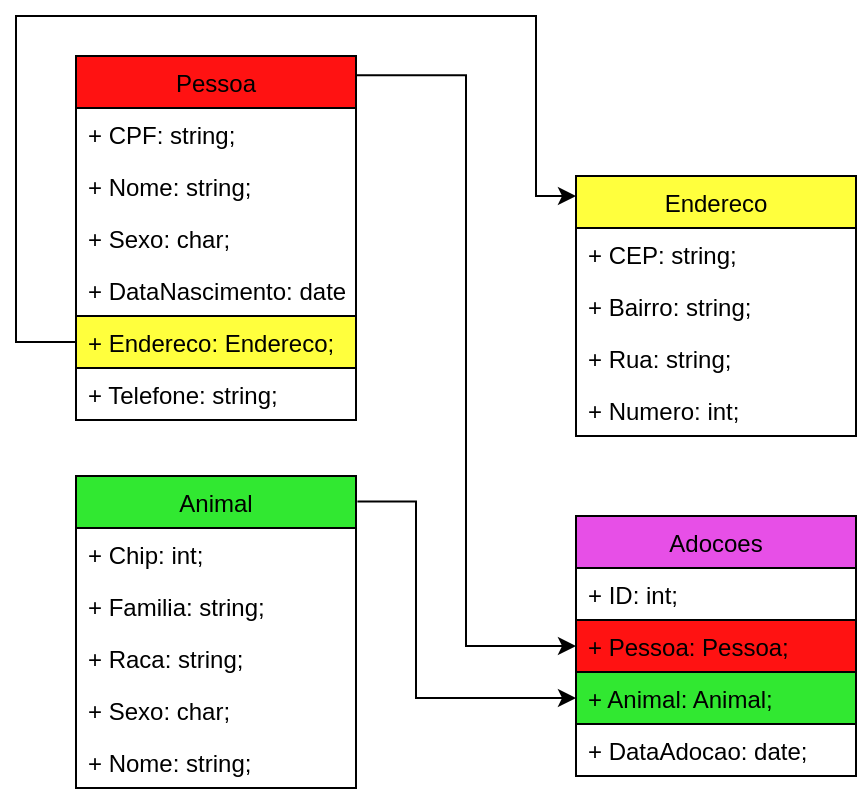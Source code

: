 <mxfile version="20.3.6" type="device"><diagram id="pe8zoy21XuHI59Z9gq83" name="Página-1"><mxGraphModel dx="952" dy="521" grid="1" gridSize="10" guides="1" tooltips="1" connect="1" arrows="1" fold="1" page="1" pageScale="1" pageWidth="827" pageHeight="1169" math="0" shadow="0"><root><mxCell id="0"/><mxCell id="1" parent="0"/><mxCell id="2EOW9FDDW2pZ3uSKbpMw-35" style="edgeStyle=orthogonalEdgeStyle;rounded=0;orthogonalLoop=1;jettySize=auto;html=1;entryX=0;entryY=0.5;entryDx=0;entryDy=0;exitX=0.993;exitY=0.053;exitDx=0;exitDy=0;exitPerimeter=0;" edge="1" parent="1" source="2EOW9FDDW2pZ3uSKbpMw-1" target="2EOW9FDDW2pZ3uSKbpMw-27"><mxGeometry relative="1" as="geometry"/></mxCell><mxCell id="2EOW9FDDW2pZ3uSKbpMw-1" value="Pessoa" style="swimlane;fontStyle=0;childLayout=stackLayout;horizontal=1;startSize=26;fillColor=#FF1212;horizontalStack=0;resizeParent=1;resizeParentMax=0;resizeLast=0;collapsible=1;marginBottom=0;labelBackgroundColor=none;strokeColor=default;fillStyle=solid;" vertex="1" parent="1"><mxGeometry x="150" y="140" width="140" height="182" as="geometry"/></mxCell><mxCell id="2EOW9FDDW2pZ3uSKbpMw-2" value="+ CPF: string;" style="text;strokeColor=none;fillColor=none;align=left;verticalAlign=top;spacingLeft=4;spacingRight=4;overflow=hidden;rotatable=0;points=[[0,0.5],[1,0.5]];portConstraint=eastwest;" vertex="1" parent="2EOW9FDDW2pZ3uSKbpMw-1"><mxGeometry y="26" width="140" height="26" as="geometry"/></mxCell><mxCell id="2EOW9FDDW2pZ3uSKbpMw-3" value="+ Nome: string;" style="text;strokeColor=none;fillColor=none;align=left;verticalAlign=top;spacingLeft=4;spacingRight=4;overflow=hidden;rotatable=0;points=[[0,0.5],[1,0.5]];portConstraint=eastwest;" vertex="1" parent="2EOW9FDDW2pZ3uSKbpMw-1"><mxGeometry y="52" width="140" height="26" as="geometry"/></mxCell><mxCell id="2EOW9FDDW2pZ3uSKbpMw-4" value="+ Sexo: char;" style="text;strokeColor=none;fillColor=none;align=left;verticalAlign=top;spacingLeft=4;spacingRight=4;overflow=hidden;rotatable=0;points=[[0,0.5],[1,0.5]];portConstraint=eastwest;" vertex="1" parent="2EOW9FDDW2pZ3uSKbpMw-1"><mxGeometry y="78" width="140" height="26" as="geometry"/></mxCell><mxCell id="2EOW9FDDW2pZ3uSKbpMw-5" value="+ DataNascimento: date;" style="text;strokeColor=none;fillColor=none;align=left;verticalAlign=top;spacingLeft=4;spacingRight=4;overflow=hidden;rotatable=0;points=[[0,0.5],[1,0.5]];portConstraint=eastwest;" vertex="1" parent="2EOW9FDDW2pZ3uSKbpMw-1"><mxGeometry y="104" width="140" height="26" as="geometry"/></mxCell><mxCell id="2EOW9FDDW2pZ3uSKbpMw-6" value="+ Endereco: Endereco;" style="text;strokeColor=default;fillColor=#FFFF3D;align=left;verticalAlign=top;spacingLeft=4;spacingRight=4;overflow=hidden;rotatable=0;points=[[0,0.5],[1,0.5]];portConstraint=eastwest;" vertex="1" parent="2EOW9FDDW2pZ3uSKbpMw-1"><mxGeometry y="130" width="140" height="26" as="geometry"/></mxCell><mxCell id="2EOW9FDDW2pZ3uSKbpMw-8" value="+ Telefone: string;" style="text;strokeColor=none;fillColor=none;align=left;verticalAlign=top;spacingLeft=4;spacingRight=4;overflow=hidden;rotatable=0;points=[[0,0.5],[1,0.5]];portConstraint=eastwest;" vertex="1" parent="2EOW9FDDW2pZ3uSKbpMw-1"><mxGeometry y="156" width="140" height="26" as="geometry"/></mxCell><mxCell id="2EOW9FDDW2pZ3uSKbpMw-13" value="Endereco" style="swimlane;fontStyle=0;childLayout=stackLayout;horizontal=1;startSize=26;fillColor=#FFFF3D;horizontalStack=0;resizeParent=1;resizeParentMax=0;resizeLast=0;collapsible=1;marginBottom=0;labelBackgroundColor=none;fillStyle=solid;strokeColor=default;" vertex="1" parent="1"><mxGeometry x="400" y="200" width="140" height="130" as="geometry"/></mxCell><mxCell id="2EOW9FDDW2pZ3uSKbpMw-14" value="+ CEP: string;" style="text;strokeColor=none;fillColor=none;align=left;verticalAlign=top;spacingLeft=4;spacingRight=4;overflow=hidden;rotatable=0;points=[[0,0.5],[1,0.5]];portConstraint=eastwest;labelBackgroundColor=none;fillStyle=solid;" vertex="1" parent="2EOW9FDDW2pZ3uSKbpMw-13"><mxGeometry y="26" width="140" height="26" as="geometry"/></mxCell><mxCell id="2EOW9FDDW2pZ3uSKbpMw-15" value="+ Bairro: string;" style="text;strokeColor=none;fillColor=none;align=left;verticalAlign=top;spacingLeft=4;spacingRight=4;overflow=hidden;rotatable=0;points=[[0,0.5],[1,0.5]];portConstraint=eastwest;labelBackgroundColor=none;fillStyle=solid;" vertex="1" parent="2EOW9FDDW2pZ3uSKbpMw-13"><mxGeometry y="52" width="140" height="26" as="geometry"/></mxCell><mxCell id="2EOW9FDDW2pZ3uSKbpMw-16" value="+ Rua: string;" style="text;strokeColor=none;fillColor=none;align=left;verticalAlign=top;spacingLeft=4;spacingRight=4;overflow=hidden;rotatable=0;points=[[0,0.5],[1,0.5]];portConstraint=eastwest;labelBackgroundColor=none;fillStyle=solid;" vertex="1" parent="2EOW9FDDW2pZ3uSKbpMw-13"><mxGeometry y="78" width="140" height="26" as="geometry"/></mxCell><mxCell id="2EOW9FDDW2pZ3uSKbpMw-17" value="+ Numero: int;" style="text;strokeColor=none;fillColor=none;align=left;verticalAlign=top;spacingLeft=4;spacingRight=4;overflow=hidden;rotatable=0;points=[[0,0.5],[1,0.5]];portConstraint=eastwest;labelBackgroundColor=none;fillStyle=solid;" vertex="1" parent="2EOW9FDDW2pZ3uSKbpMw-13"><mxGeometry y="104" width="140" height="26" as="geometry"/></mxCell><mxCell id="2EOW9FDDW2pZ3uSKbpMw-34" style="edgeStyle=orthogonalEdgeStyle;rounded=0;orthogonalLoop=1;jettySize=auto;html=1;entryX=0;entryY=0.5;entryDx=0;entryDy=0;exitX=1.005;exitY=0.082;exitDx=0;exitDy=0;exitPerimeter=0;" edge="1" parent="1" source="2EOW9FDDW2pZ3uSKbpMw-19" target="2EOW9FDDW2pZ3uSKbpMw-28"><mxGeometry relative="1" as="geometry"><Array as="points"><mxPoint x="320" y="363"/><mxPoint x="320" y="461"/></Array></mxGeometry></mxCell><mxCell id="2EOW9FDDW2pZ3uSKbpMw-19" value="Animal" style="swimlane;fontStyle=0;childLayout=stackLayout;horizontal=1;startSize=26;fillColor=#31E831;horizontalStack=0;resizeParent=1;resizeParentMax=0;resizeLast=0;collapsible=1;marginBottom=0;labelBackgroundColor=none;fillStyle=solid;strokeColor=default;" vertex="1" parent="1"><mxGeometry x="150" y="350" width="140" height="156" as="geometry"/></mxCell><mxCell id="2EOW9FDDW2pZ3uSKbpMw-20" value="+ Chip: int;" style="text;strokeColor=none;fillColor=none;align=left;verticalAlign=top;spacingLeft=4;spacingRight=4;overflow=hidden;rotatable=0;points=[[0,0.5],[1,0.5]];portConstraint=eastwest;labelBackgroundColor=none;fillStyle=solid;" vertex="1" parent="2EOW9FDDW2pZ3uSKbpMw-19"><mxGeometry y="26" width="140" height="26" as="geometry"/></mxCell><mxCell id="2EOW9FDDW2pZ3uSKbpMw-21" value="+ Familia: string;" style="text;strokeColor=none;fillColor=none;align=left;verticalAlign=top;spacingLeft=4;spacingRight=4;overflow=hidden;rotatable=0;points=[[0,0.5],[1,0.5]];portConstraint=eastwest;labelBackgroundColor=none;fillStyle=solid;" vertex="1" parent="2EOW9FDDW2pZ3uSKbpMw-19"><mxGeometry y="52" width="140" height="26" as="geometry"/></mxCell><mxCell id="2EOW9FDDW2pZ3uSKbpMw-22" value="+ Raca: string;" style="text;strokeColor=none;fillColor=none;align=left;verticalAlign=top;spacingLeft=4;spacingRight=4;overflow=hidden;rotatable=0;points=[[0,0.5],[1,0.5]];portConstraint=eastwest;labelBackgroundColor=none;fillStyle=solid;" vertex="1" parent="2EOW9FDDW2pZ3uSKbpMw-19"><mxGeometry y="78" width="140" height="26" as="geometry"/></mxCell><mxCell id="2EOW9FDDW2pZ3uSKbpMw-23" value="+ Sexo: char;" style="text;strokeColor=none;fillColor=none;align=left;verticalAlign=top;spacingLeft=4;spacingRight=4;overflow=hidden;rotatable=0;points=[[0,0.5],[1,0.5]];portConstraint=eastwest;labelBackgroundColor=none;fillStyle=solid;" vertex="1" parent="2EOW9FDDW2pZ3uSKbpMw-19"><mxGeometry y="104" width="140" height="26" as="geometry"/></mxCell><mxCell id="2EOW9FDDW2pZ3uSKbpMw-24" value="+ Nome: string;" style="text;strokeColor=none;fillColor=none;align=left;verticalAlign=top;spacingLeft=4;spacingRight=4;overflow=hidden;rotatable=0;points=[[0,0.5],[1,0.5]];portConstraint=eastwest;labelBackgroundColor=none;fillStyle=solid;" vertex="1" parent="2EOW9FDDW2pZ3uSKbpMw-19"><mxGeometry y="130" width="140" height="26" as="geometry"/></mxCell><mxCell id="2EOW9FDDW2pZ3uSKbpMw-25" value="Adocoes" style="swimlane;fontStyle=0;childLayout=stackLayout;horizontal=1;startSize=26;fillColor=#E74FE7;horizontalStack=0;resizeParent=1;resizeParentMax=0;resizeLast=0;collapsible=1;marginBottom=0;labelBackgroundColor=none;fillStyle=solid;strokeColor=default;" vertex="1" parent="1"><mxGeometry x="400" y="370" width="140" height="130" as="geometry"/></mxCell><mxCell id="2EOW9FDDW2pZ3uSKbpMw-26" value="+ ID: int;" style="text;strokeColor=none;fillColor=none;align=left;verticalAlign=top;spacingLeft=4;spacingRight=4;overflow=hidden;rotatable=0;points=[[0,0.5],[1,0.5]];portConstraint=eastwest;labelBackgroundColor=none;fillStyle=solid;" vertex="1" parent="2EOW9FDDW2pZ3uSKbpMw-25"><mxGeometry y="26" width="140" height="26" as="geometry"/></mxCell><mxCell id="2EOW9FDDW2pZ3uSKbpMw-27" value="+ Pessoa: Pessoa;" style="text;strokeColor=default;fillColor=#FF1212;align=left;verticalAlign=top;spacingLeft=4;spacingRight=4;overflow=hidden;rotatable=0;points=[[0,0.5],[1,0.5]];portConstraint=eastwest;labelBackgroundColor=none;fillStyle=solid;" vertex="1" parent="2EOW9FDDW2pZ3uSKbpMw-25"><mxGeometry y="52" width="140" height="26" as="geometry"/></mxCell><mxCell id="2EOW9FDDW2pZ3uSKbpMw-28" value="+ Animal: Animal;" style="text;strokeColor=default;fillColor=#31E831;align=left;verticalAlign=top;spacingLeft=4;spacingRight=4;overflow=hidden;rotatable=0;points=[[0,0.5],[1,0.5]];portConstraint=eastwest;labelBackgroundColor=none;fillStyle=solid;" vertex="1" parent="2EOW9FDDW2pZ3uSKbpMw-25"><mxGeometry y="78" width="140" height="26" as="geometry"/></mxCell><mxCell id="2EOW9FDDW2pZ3uSKbpMw-33" value="+ DataAdocao: date;" style="text;strokeColor=none;fillColor=none;align=left;verticalAlign=top;spacingLeft=4;spacingRight=4;overflow=hidden;rotatable=0;points=[[0,0.5],[1,0.5]];portConstraint=eastwest;labelBackgroundColor=none;fillStyle=solid;" vertex="1" parent="2EOW9FDDW2pZ3uSKbpMw-25"><mxGeometry y="104" width="140" height="26" as="geometry"/></mxCell><mxCell id="2EOW9FDDW2pZ3uSKbpMw-32" style="edgeStyle=orthogonalEdgeStyle;rounded=0;orthogonalLoop=1;jettySize=auto;html=1;" edge="1" parent="1" source="2EOW9FDDW2pZ3uSKbpMw-6"><mxGeometry relative="1" as="geometry"><mxPoint x="400" y="210" as="targetPoint"/><Array as="points"><mxPoint x="120" y="283"/><mxPoint x="120" y="120"/><mxPoint x="380" y="120"/><mxPoint x="380" y="210"/><mxPoint x="400" y="210"/></Array></mxGeometry></mxCell></root></mxGraphModel></diagram></mxfile>